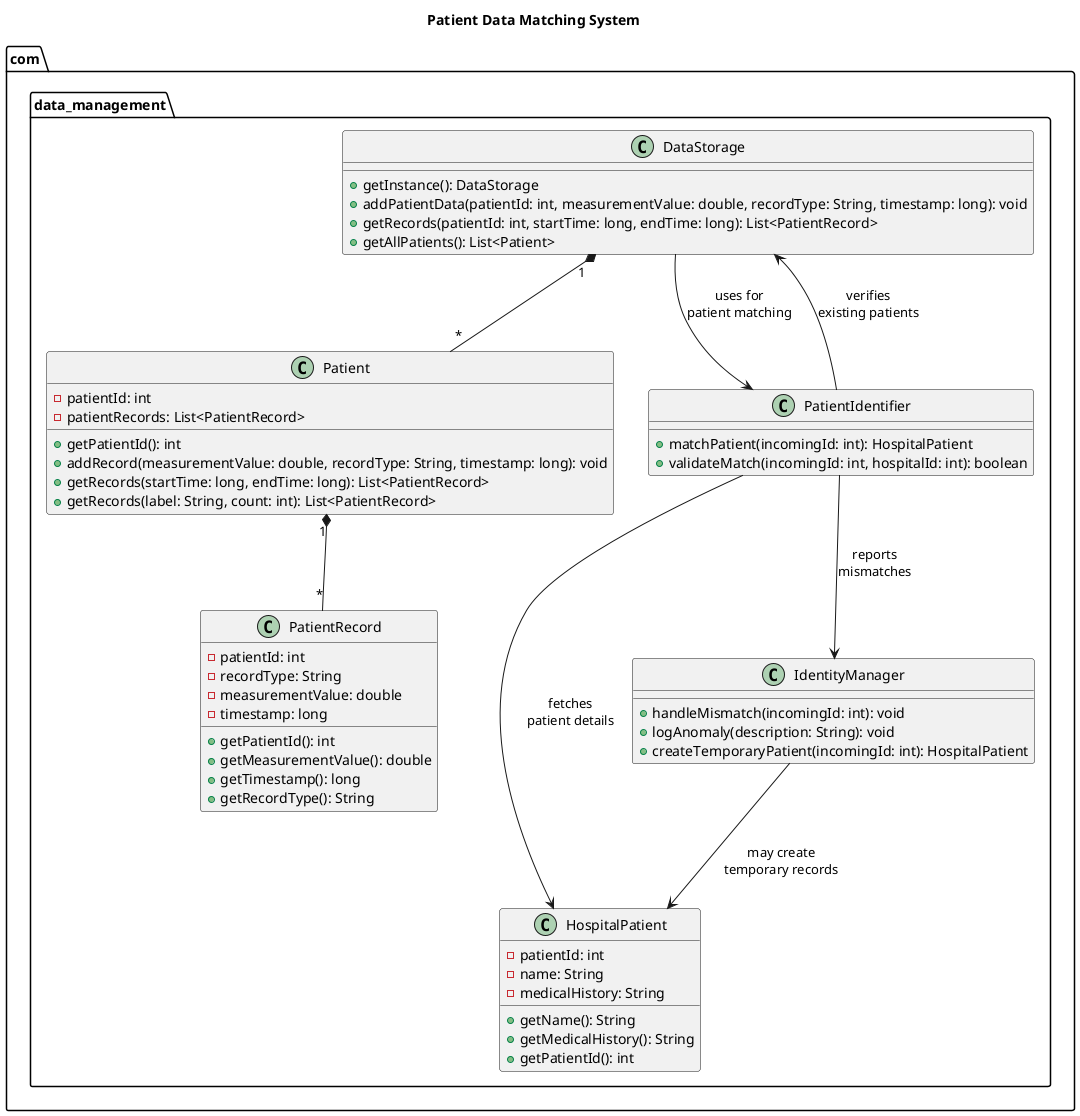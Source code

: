 @startuml PatientDataMatchingSystem
title Patient Data Matching System

' Classes from existing code
package com.data_management {
  

class DataStorage {
  +getInstance(): DataStorage
  +addPatientData(patientId: int, measurementValue: double, recordType: String, timestamp: long): void
  +getRecords(patientId: int, startTime: long, endTime: long): List<PatientRecord>
  +getAllPatients(): List<Patient>
}

class Patient {
  -patientId: int
  -patientRecords: List<PatientRecord>
  +getPatientId(): int
  +addRecord(measurementValue: double, recordType: String, timestamp: long): void
  +getRecords(startTime: long, endTime: long): List<PatientRecord>
  +getRecords(label: String, count: int): List<PatientRecord>
}

class PatientRecord {
  -patientId: int
  -recordType: String
  -measurementValue: double
  -timestamp: long
  +getPatientId(): int
  +getMeasurementValue(): double
  +getTimestamp(): long
  +getRecordType(): String
}

' New classes for patient matching
class PatientIdentifier {
  +matchPatient(incomingId: int): HospitalPatient
  +validateMatch(incomingId: int, hospitalId: int): boolean
}

class HospitalPatient {
  -patientId: int
  -name: String
  -medicalHistory: String
  +getName(): String
  +getMedicalHistory(): String
  +getPatientId(): int
}

class IdentityManager {
  +handleMismatch(incomingId: int): void
  +logAnomaly(description: String): void
  +createTemporaryPatient(incomingId: int): HospitalPatient
}
}
' Relationships
DataStorage "1" *-- "*" Patient
Patient "1" *-- "*" PatientRecord

PatientIdentifier --> HospitalPatient : "fetches\npatient details"
PatientIdentifier --> IdentityManager : "reports\nmismatches"
PatientIdentifier --> DataStorage : "verifies\nexisting patients"

DataStorage --> PatientIdentifier : "uses for\npatient matching"

IdentityManager --> HospitalPatient : "may create\ntemporary records"




@enduml